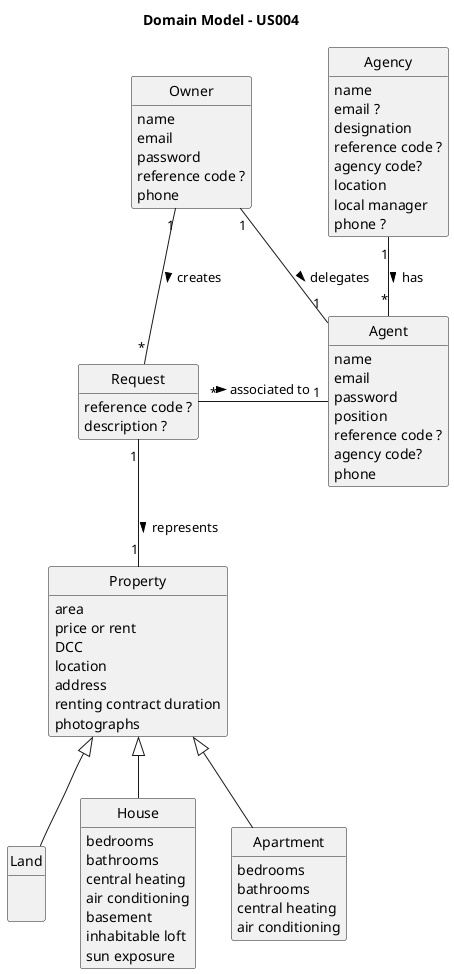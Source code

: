 @startuml
skinparam monochrome true
skinparam packageStyle rectangle
skinparam shadowing false

'left to right direction

skinparam classAttributeIconSize 0

hide circle
hide methods

title Domain Model - US004

class Request{
    reference code ?
    description ?
}


class Property {
    area
    price or rent
    DCC
    location
    address
    renting contract duration
    photographs
}


class Land extends Property{
    \n
}

class House extends Property{
    bedrooms
    bathrooms
    central heating
    air conditioning
    basement
    inhabitable loft
    sun exposure
}

class Apartment extends Property{
    bedrooms
    bathrooms
    central heating
    air conditioning
}

class Agent {
    name
    email
    password
    position
    reference code ?
    agency code?
    phone
}

class Agency {
    name
    email ?
    designation
    reference code ?
    agency code?
    location
    local manager
    phone ?
}




class Owner {
    name
    email
    password
    reference code ?
    phone
}


'class User {
'    name
'    email
'    password
'    reference code
'    phone
'}

Request "1" -- "1" Property : represents >
Agency "1" -- "*" Agent : has >
Owner "1" -- "*" Request : creates >
Request " *" - "1" Agent : associated to >
Owner "1" -- "1" Agent : delegates >
@enduml
